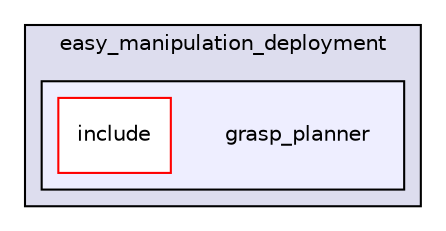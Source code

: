 digraph "/home/runner/work/easy_manipulation_deployment/easy_manipulation_deployment/easy_manipulation_deployment/grasp_planner" {
  compound=true
  node [ fontsize="10", fontname="Helvetica"];
  edge [ labelfontsize="10", labelfontname="Helvetica"];
  subgraph clusterdir_654ecaf682be56468df29d879035c82a {
    graph [ bgcolor="#ddddee", pencolor="black", label="easy_manipulation_deployment" fontname="Helvetica", fontsize="10", URL="dir_654ecaf682be56468df29d879035c82a.html"]
  subgraph clusterdir_e59519a6cb96e8295e2c68d07e756a0e {
    graph [ bgcolor="#eeeeff", pencolor="black", label="" URL="dir_e59519a6cb96e8295e2c68d07e756a0e.html"];
    dir_e59519a6cb96e8295e2c68d07e756a0e [shape=plaintext label="grasp_planner"];
    dir_ddfde26153c9d9b58d9925cc5abdc7f8 [shape=box label="include" color="red" fillcolor="white" style="filled" URL="dir_ddfde26153c9d9b58d9925cc5abdc7f8.html"];
  }
  }
}
